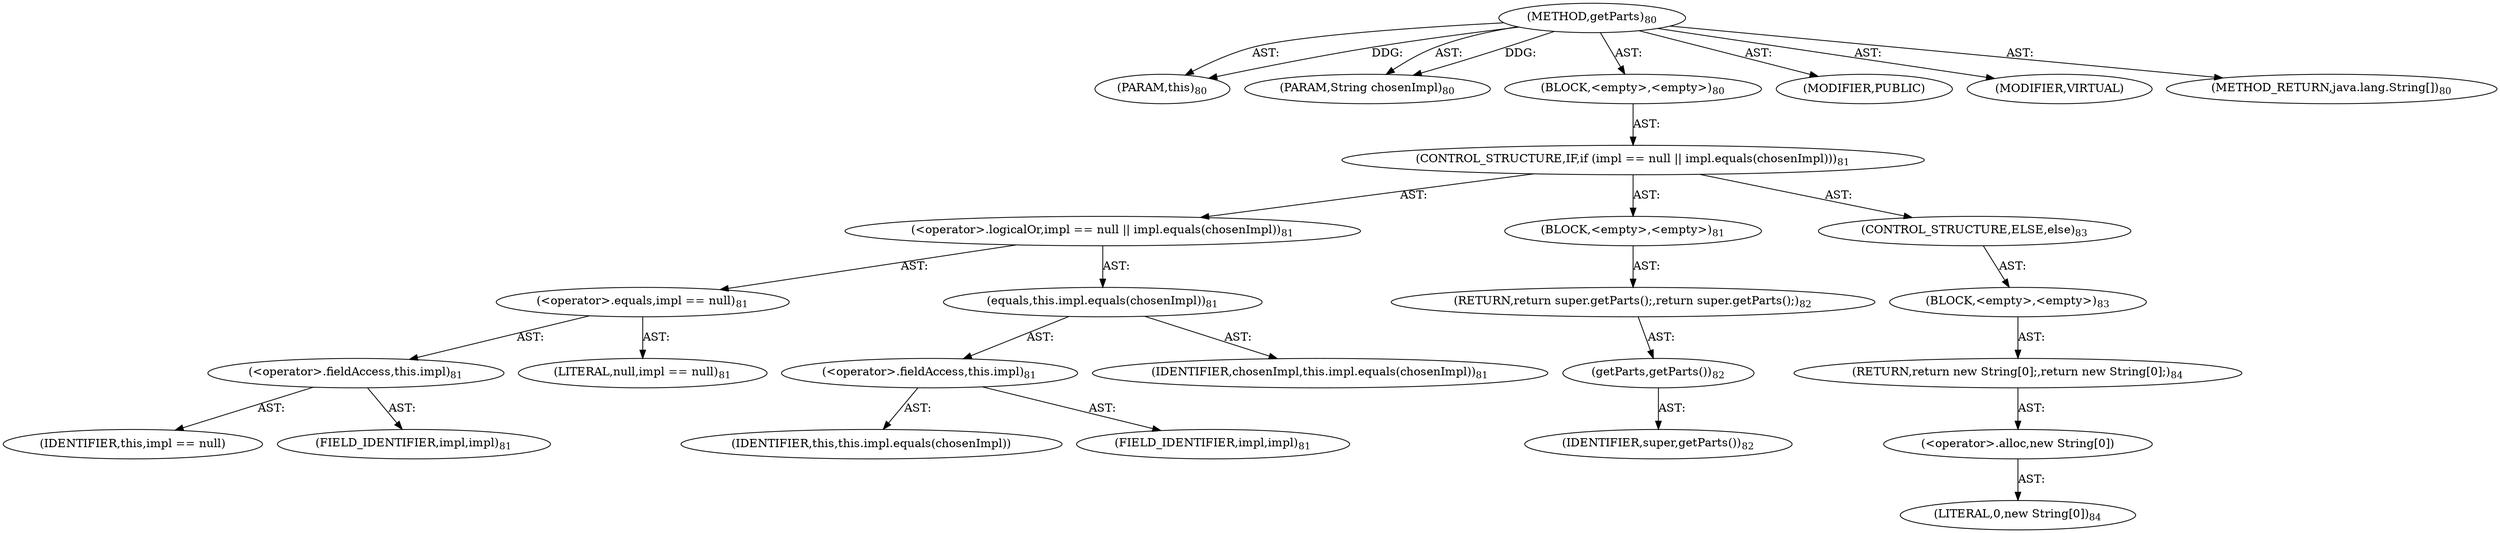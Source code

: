 digraph "getParts" {  
"111669149698" [label = <(METHOD,getParts)<SUB>80</SUB>> ]
"115964116995" [label = <(PARAM,this)<SUB>80</SUB>> ]
"115964116996" [label = <(PARAM,String chosenImpl)<SUB>80</SUB>> ]
"25769803778" [label = <(BLOCK,&lt;empty&gt;,&lt;empty&gt;)<SUB>80</SUB>> ]
"47244640256" [label = <(CONTROL_STRUCTURE,IF,if (impl == null || impl.equals(chosenImpl)))<SUB>81</SUB>> ]
"30064771075" [label = <(&lt;operator&gt;.logicalOr,impl == null || impl.equals(chosenImpl))<SUB>81</SUB>> ]
"30064771076" [label = <(&lt;operator&gt;.equals,impl == null)<SUB>81</SUB>> ]
"30064771077" [label = <(&lt;operator&gt;.fieldAccess,this.impl)<SUB>81</SUB>> ]
"68719476739" [label = <(IDENTIFIER,this,impl == null)> ]
"55834574849" [label = <(FIELD_IDENTIFIER,impl,impl)<SUB>81</SUB>> ]
"90194313216" [label = <(LITERAL,null,impl == null)<SUB>81</SUB>> ]
"30064771078" [label = <(equals,this.impl.equals(chosenImpl))<SUB>81</SUB>> ]
"30064771079" [label = <(&lt;operator&gt;.fieldAccess,this.impl)<SUB>81</SUB>> ]
"68719476740" [label = <(IDENTIFIER,this,this.impl.equals(chosenImpl))> ]
"55834574850" [label = <(FIELD_IDENTIFIER,impl,impl)<SUB>81</SUB>> ]
"68719476741" [label = <(IDENTIFIER,chosenImpl,this.impl.equals(chosenImpl))<SUB>81</SUB>> ]
"25769803779" [label = <(BLOCK,&lt;empty&gt;,&lt;empty&gt;)<SUB>81</SUB>> ]
"146028888064" [label = <(RETURN,return super.getParts();,return super.getParts();)<SUB>82</SUB>> ]
"30064771080" [label = <(getParts,getParts())<SUB>82</SUB>> ]
"68719476742" [label = <(IDENTIFIER,super,getParts())<SUB>82</SUB>> ]
"47244640257" [label = <(CONTROL_STRUCTURE,ELSE,else)<SUB>83</SUB>> ]
"25769803780" [label = <(BLOCK,&lt;empty&gt;,&lt;empty&gt;)<SUB>83</SUB>> ]
"146028888065" [label = <(RETURN,return new String[0];,return new String[0];)<SUB>84</SUB>> ]
"30064771081" [label = <(&lt;operator&gt;.alloc,new String[0])> ]
"90194313217" [label = <(LITERAL,0,new String[0])<SUB>84</SUB>> ]
"133143986181" [label = <(MODIFIER,PUBLIC)> ]
"133143986182" [label = <(MODIFIER,VIRTUAL)> ]
"128849018882" [label = <(METHOD_RETURN,java.lang.String[])<SUB>80</SUB>> ]
  "111669149698" -> "115964116995"  [ label = "AST: "] 
  "111669149698" -> "115964116996"  [ label = "AST: "] 
  "111669149698" -> "25769803778"  [ label = "AST: "] 
  "111669149698" -> "133143986181"  [ label = "AST: "] 
  "111669149698" -> "133143986182"  [ label = "AST: "] 
  "111669149698" -> "128849018882"  [ label = "AST: "] 
  "25769803778" -> "47244640256"  [ label = "AST: "] 
  "47244640256" -> "30064771075"  [ label = "AST: "] 
  "47244640256" -> "25769803779"  [ label = "AST: "] 
  "47244640256" -> "47244640257"  [ label = "AST: "] 
  "30064771075" -> "30064771076"  [ label = "AST: "] 
  "30064771075" -> "30064771078"  [ label = "AST: "] 
  "30064771076" -> "30064771077"  [ label = "AST: "] 
  "30064771076" -> "90194313216"  [ label = "AST: "] 
  "30064771077" -> "68719476739"  [ label = "AST: "] 
  "30064771077" -> "55834574849"  [ label = "AST: "] 
  "30064771078" -> "30064771079"  [ label = "AST: "] 
  "30064771078" -> "68719476741"  [ label = "AST: "] 
  "30064771079" -> "68719476740"  [ label = "AST: "] 
  "30064771079" -> "55834574850"  [ label = "AST: "] 
  "25769803779" -> "146028888064"  [ label = "AST: "] 
  "146028888064" -> "30064771080"  [ label = "AST: "] 
  "30064771080" -> "68719476742"  [ label = "AST: "] 
  "47244640257" -> "25769803780"  [ label = "AST: "] 
  "25769803780" -> "146028888065"  [ label = "AST: "] 
  "146028888065" -> "30064771081"  [ label = "AST: "] 
  "30064771081" -> "90194313217"  [ label = "AST: "] 
  "111669149698" -> "115964116995"  [ label = "DDG: "] 
  "111669149698" -> "115964116996"  [ label = "DDG: "] 
}
